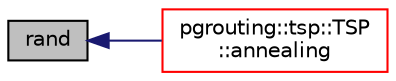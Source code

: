 digraph "rand"
{
  edge [fontname="Helvetica",fontsize="10",labelfontname="Helvetica",labelfontsize="10"];
  node [fontname="Helvetica",fontsize="10",shape=record];
  rankdir="LR";
  Node11 [label="rand",height=0.2,width=0.4,color="black", fillcolor="grey75", style="filled", fontcolor="black"];
  Node11 -> Node12 [dir="back",color="midnightblue",fontsize="10",style="solid",fontname="Helvetica"];
  Node12 [label="pgrouting::tsp::TSP\l::annealing",height=0.2,width=0.4,color="red", fillcolor="white", style="filled",URL="$classpgrouting_1_1tsp_1_1TSP.html#a5231755a0284953740e1d3d9b4b0d23a"];
}
